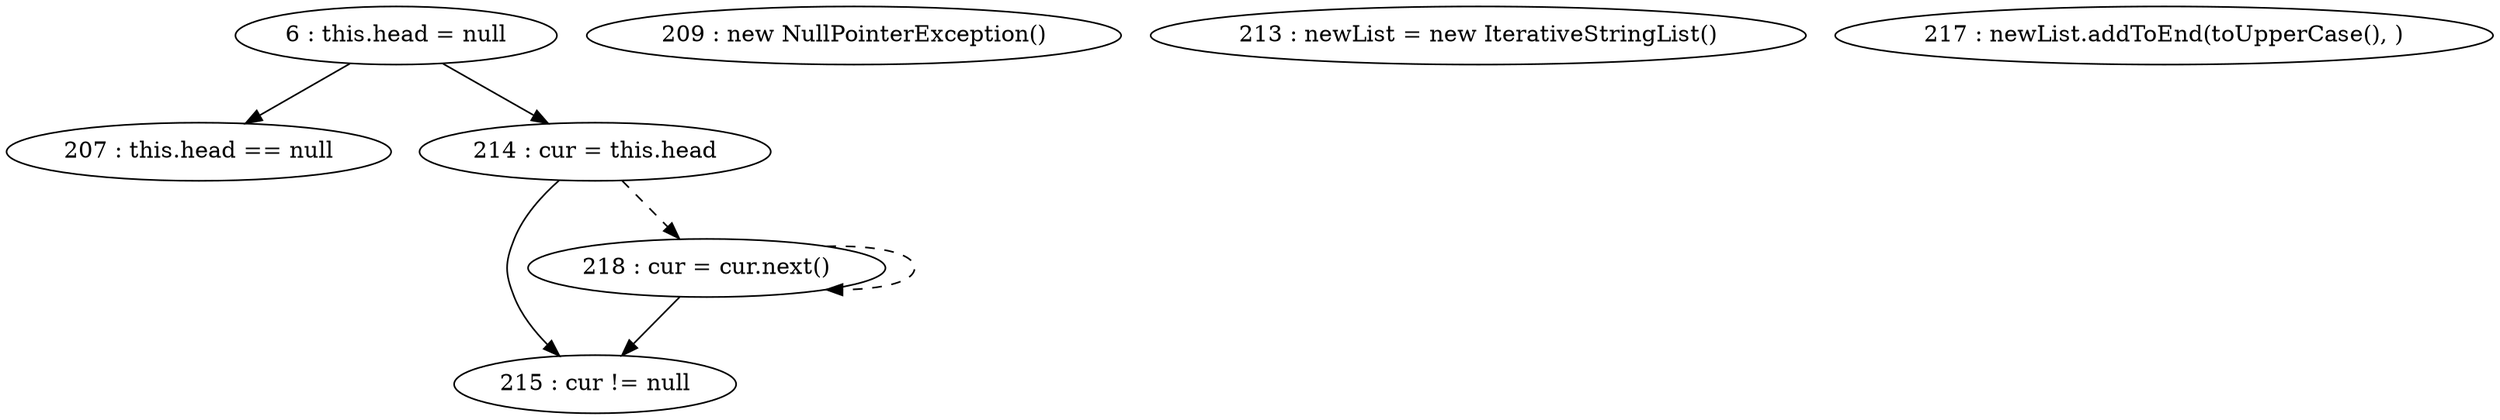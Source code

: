 digraph G {
"6 : this.head = null"
"6 : this.head = null" -> "207 : this.head == null"
"6 : this.head = null" -> "214 : cur = this.head"
"207 : this.head == null"
"209 : new NullPointerException()"
"213 : newList = new IterativeStringList()"
"214 : cur = this.head"
"214 : cur = this.head" -> "215 : cur != null"
"214 : cur = this.head" -> "218 : cur = cur.next()" [style=dashed]
"215 : cur != null"
"217 : newList.addToEnd(toUpperCase(), )"
"218 : cur = cur.next()"
"218 : cur = cur.next()" -> "215 : cur != null"
"218 : cur = cur.next()" -> "218 : cur = cur.next()" [style=dashed]
"215 : cur != null"
}